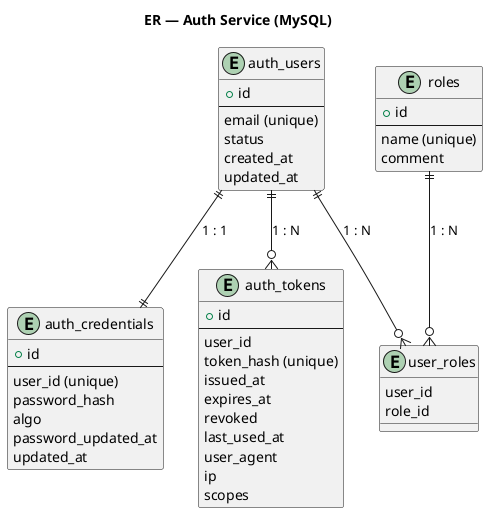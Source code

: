 @startuml Auth_ER
title ER — Auth Service (MySQL)

entity "auth_users" as AU {
  + id
  --
  email (unique)
  status
  created_at
  updated_at
}

entity "auth_credentials" as AC {
  + id
  --
  user_id (unique)
  password_hash
  algo
  password_updated_at
  updated_at
}

entity "auth_tokens" as AT {
  + id
  --
  user_id
  token_hash (unique)
  issued_at
  expires_at
  revoked
  last_used_at
  user_agent
  ip
  scopes
}

entity "roles" as R {
  + id
  --
  name (unique)
  comment
}

entity "user_roles" as UR {
  user_id
  role_id
}

AU ||--|| AC : "1 : 1"
AU ||--o{ AT : "1 : N"
AU ||--o{ UR : "1 : N"
R  ||--o{ UR : "1 : N"

@enduml
